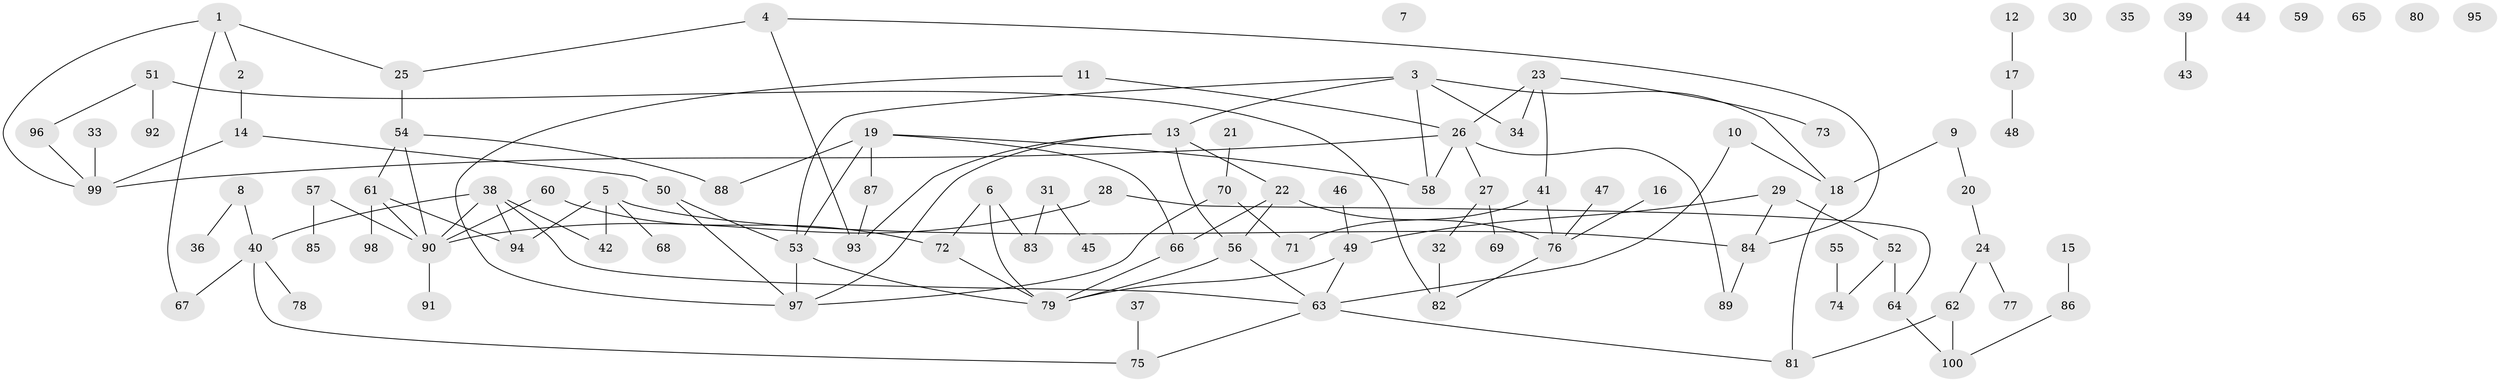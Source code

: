 // coarse degree distribution, {7: 0.047619047619047616, 6: 0.14285714285714285, 9: 0.047619047619047616, 3: 0.14285714285714285, 4: 0.23809523809523808, 5: 0.047619047619047616, 1: 0.2857142857142857, 2: 0.047619047619047616}
// Generated by graph-tools (version 1.1) at 2025/48/03/04/25 22:48:19]
// undirected, 100 vertices, 124 edges
graph export_dot {
  node [color=gray90,style=filled];
  1;
  2;
  3;
  4;
  5;
  6;
  7;
  8;
  9;
  10;
  11;
  12;
  13;
  14;
  15;
  16;
  17;
  18;
  19;
  20;
  21;
  22;
  23;
  24;
  25;
  26;
  27;
  28;
  29;
  30;
  31;
  32;
  33;
  34;
  35;
  36;
  37;
  38;
  39;
  40;
  41;
  42;
  43;
  44;
  45;
  46;
  47;
  48;
  49;
  50;
  51;
  52;
  53;
  54;
  55;
  56;
  57;
  58;
  59;
  60;
  61;
  62;
  63;
  64;
  65;
  66;
  67;
  68;
  69;
  70;
  71;
  72;
  73;
  74;
  75;
  76;
  77;
  78;
  79;
  80;
  81;
  82;
  83;
  84;
  85;
  86;
  87;
  88;
  89;
  90;
  91;
  92;
  93;
  94;
  95;
  96;
  97;
  98;
  99;
  100;
  1 -- 2;
  1 -- 25;
  1 -- 67;
  1 -- 99;
  2 -- 14;
  3 -- 13;
  3 -- 18;
  3 -- 34;
  3 -- 53;
  3 -- 58;
  4 -- 25;
  4 -- 84;
  4 -- 93;
  5 -- 42;
  5 -- 68;
  5 -- 84;
  5 -- 94;
  6 -- 72;
  6 -- 79;
  6 -- 83;
  8 -- 36;
  8 -- 40;
  9 -- 18;
  9 -- 20;
  10 -- 18;
  10 -- 63;
  11 -- 26;
  11 -- 97;
  12 -- 17;
  13 -- 22;
  13 -- 56;
  13 -- 93;
  13 -- 97;
  14 -- 50;
  14 -- 99;
  15 -- 86;
  16 -- 76;
  17 -- 48;
  18 -- 81;
  19 -- 53;
  19 -- 58;
  19 -- 66;
  19 -- 87;
  19 -- 88;
  20 -- 24;
  21 -- 70;
  22 -- 56;
  22 -- 66;
  22 -- 76;
  23 -- 26;
  23 -- 34;
  23 -- 41;
  23 -- 73;
  24 -- 62;
  24 -- 77;
  25 -- 54;
  26 -- 27;
  26 -- 58;
  26 -- 89;
  26 -- 99;
  27 -- 32;
  27 -- 69;
  28 -- 64;
  28 -- 90;
  29 -- 49;
  29 -- 52;
  29 -- 84;
  31 -- 45;
  31 -- 83;
  32 -- 82;
  33 -- 99;
  37 -- 75;
  38 -- 40;
  38 -- 42;
  38 -- 63;
  38 -- 90;
  38 -- 94;
  39 -- 43;
  40 -- 67;
  40 -- 75;
  40 -- 78;
  41 -- 71;
  41 -- 76;
  46 -- 49;
  47 -- 76;
  49 -- 63;
  49 -- 79;
  50 -- 53;
  50 -- 97;
  51 -- 82;
  51 -- 92;
  51 -- 96;
  52 -- 64;
  52 -- 74;
  53 -- 79;
  53 -- 97;
  54 -- 61;
  54 -- 88;
  54 -- 90;
  55 -- 74;
  56 -- 63;
  56 -- 79;
  57 -- 85;
  57 -- 90;
  60 -- 72;
  60 -- 90;
  61 -- 90;
  61 -- 94;
  61 -- 98;
  62 -- 81;
  62 -- 100;
  63 -- 75;
  63 -- 81;
  64 -- 100;
  66 -- 79;
  70 -- 71;
  70 -- 97;
  72 -- 79;
  76 -- 82;
  84 -- 89;
  86 -- 100;
  87 -- 93;
  90 -- 91;
  96 -- 99;
}
